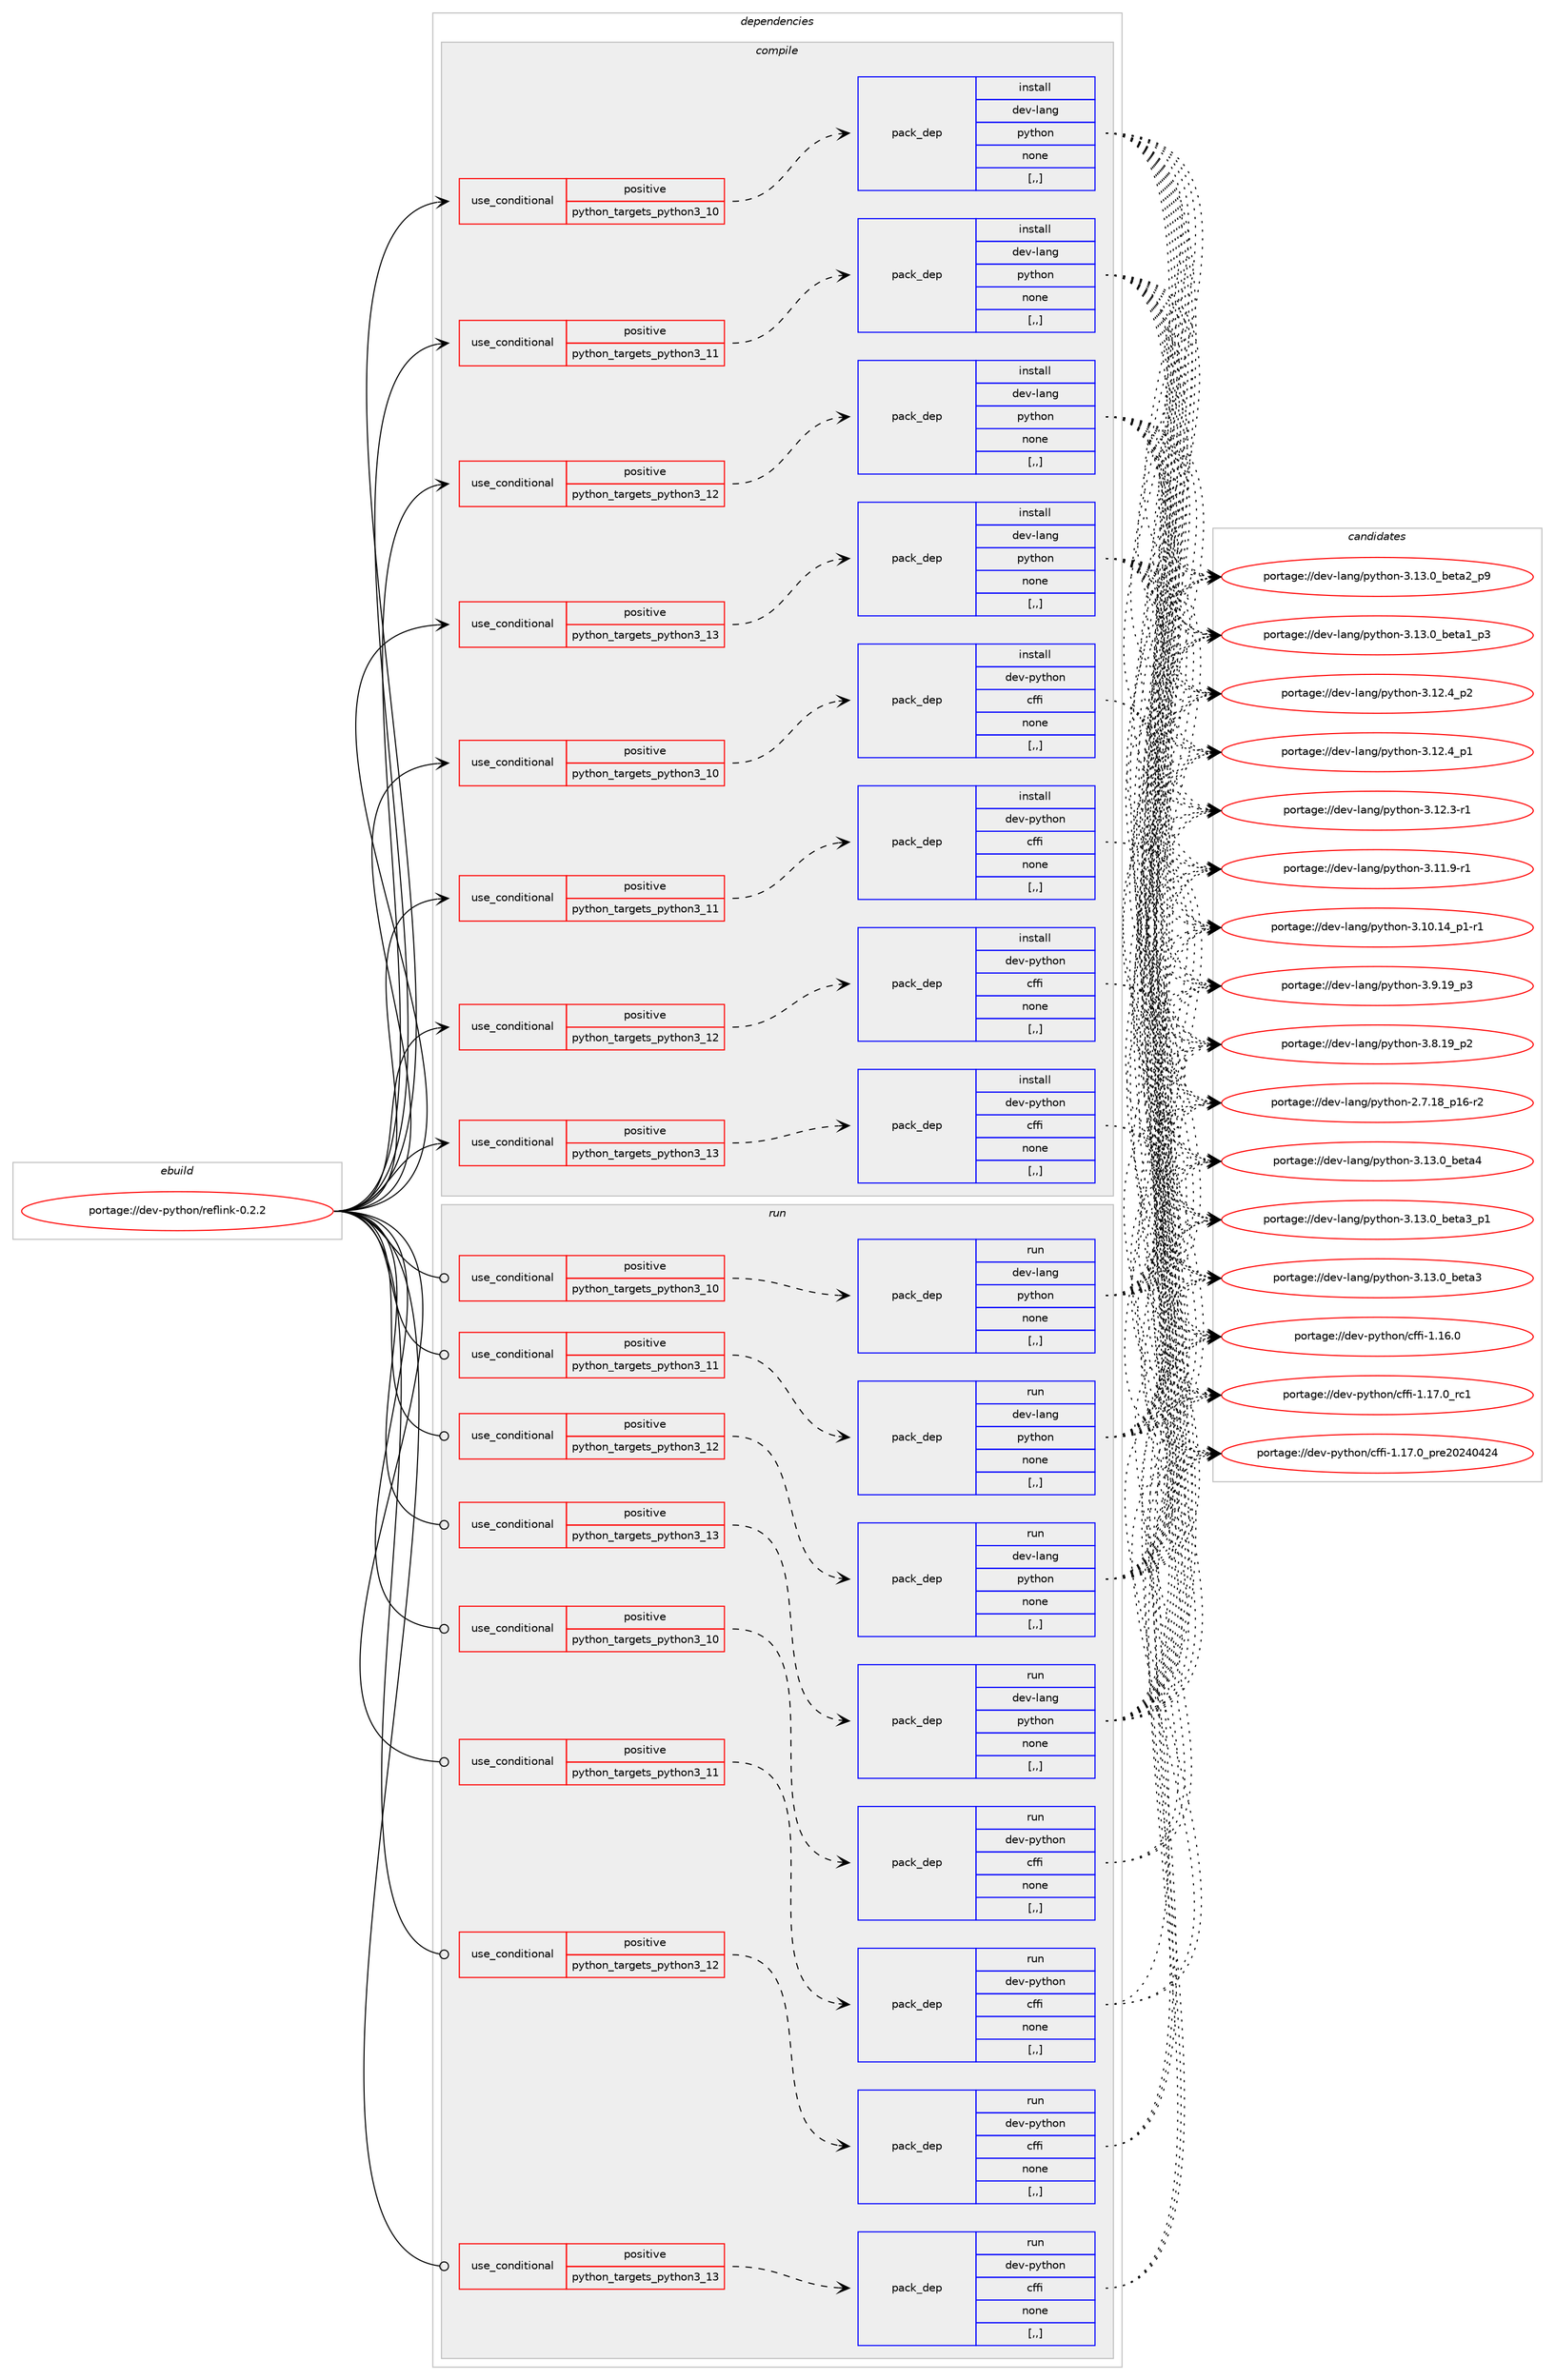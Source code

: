 digraph prolog {

# *************
# Graph options
# *************

newrank=true;
concentrate=true;
compound=true;
graph [rankdir=LR,fontname=Helvetica,fontsize=10,ranksep=1.5];#, ranksep=2.5, nodesep=0.2];
edge  [arrowhead=vee];
node  [fontname=Helvetica,fontsize=10];

# **********
# The ebuild
# **********

subgraph cluster_leftcol {
color=gray;
label=<<i>ebuild</i>>;
id [label="portage://dev-python/reflink-0.2.2", color=red, width=4, href="../dev-python/reflink-0.2.2.svg"];
}

# ****************
# The dependencies
# ****************

subgraph cluster_midcol {
color=gray;
label=<<i>dependencies</i>>;
subgraph cluster_compile {
fillcolor="#eeeeee";
style=filled;
label=<<i>compile</i>>;
subgraph cond38965 {
dependency161929 [label=<<TABLE BORDER="0" CELLBORDER="1" CELLSPACING="0" CELLPADDING="4"><TR><TD ROWSPAN="3" CELLPADDING="10">use_conditional</TD></TR><TR><TD>positive</TD></TR><TR><TD>python_targets_python3_10</TD></TR></TABLE>>, shape=none, color=red];
subgraph pack121692 {
dependency161930 [label=<<TABLE BORDER="0" CELLBORDER="1" CELLSPACING="0" CELLPADDING="4" WIDTH="220"><TR><TD ROWSPAN="6" CELLPADDING="30">pack_dep</TD></TR><TR><TD WIDTH="110">install</TD></TR><TR><TD>dev-lang</TD></TR><TR><TD>python</TD></TR><TR><TD>none</TD></TR><TR><TD>[,,]</TD></TR></TABLE>>, shape=none, color=blue];
}
dependency161929:e -> dependency161930:w [weight=20,style="dashed",arrowhead="vee"];
}
id:e -> dependency161929:w [weight=20,style="solid",arrowhead="vee"];
subgraph cond38966 {
dependency161931 [label=<<TABLE BORDER="0" CELLBORDER="1" CELLSPACING="0" CELLPADDING="4"><TR><TD ROWSPAN="3" CELLPADDING="10">use_conditional</TD></TR><TR><TD>positive</TD></TR><TR><TD>python_targets_python3_10</TD></TR></TABLE>>, shape=none, color=red];
subgraph pack121693 {
dependency161932 [label=<<TABLE BORDER="0" CELLBORDER="1" CELLSPACING="0" CELLPADDING="4" WIDTH="220"><TR><TD ROWSPAN="6" CELLPADDING="30">pack_dep</TD></TR><TR><TD WIDTH="110">install</TD></TR><TR><TD>dev-python</TD></TR><TR><TD>cffi</TD></TR><TR><TD>none</TD></TR><TR><TD>[,,]</TD></TR></TABLE>>, shape=none, color=blue];
}
dependency161931:e -> dependency161932:w [weight=20,style="dashed",arrowhead="vee"];
}
id:e -> dependency161931:w [weight=20,style="solid",arrowhead="vee"];
subgraph cond38967 {
dependency161933 [label=<<TABLE BORDER="0" CELLBORDER="1" CELLSPACING="0" CELLPADDING="4"><TR><TD ROWSPAN="3" CELLPADDING="10">use_conditional</TD></TR><TR><TD>positive</TD></TR><TR><TD>python_targets_python3_11</TD></TR></TABLE>>, shape=none, color=red];
subgraph pack121694 {
dependency161934 [label=<<TABLE BORDER="0" CELLBORDER="1" CELLSPACING="0" CELLPADDING="4" WIDTH="220"><TR><TD ROWSPAN="6" CELLPADDING="30">pack_dep</TD></TR><TR><TD WIDTH="110">install</TD></TR><TR><TD>dev-lang</TD></TR><TR><TD>python</TD></TR><TR><TD>none</TD></TR><TR><TD>[,,]</TD></TR></TABLE>>, shape=none, color=blue];
}
dependency161933:e -> dependency161934:w [weight=20,style="dashed",arrowhead="vee"];
}
id:e -> dependency161933:w [weight=20,style="solid",arrowhead="vee"];
subgraph cond38968 {
dependency161935 [label=<<TABLE BORDER="0" CELLBORDER="1" CELLSPACING="0" CELLPADDING="4"><TR><TD ROWSPAN="3" CELLPADDING="10">use_conditional</TD></TR><TR><TD>positive</TD></TR><TR><TD>python_targets_python3_11</TD></TR></TABLE>>, shape=none, color=red];
subgraph pack121695 {
dependency161936 [label=<<TABLE BORDER="0" CELLBORDER="1" CELLSPACING="0" CELLPADDING="4" WIDTH="220"><TR><TD ROWSPAN="6" CELLPADDING="30">pack_dep</TD></TR><TR><TD WIDTH="110">install</TD></TR><TR><TD>dev-python</TD></TR><TR><TD>cffi</TD></TR><TR><TD>none</TD></TR><TR><TD>[,,]</TD></TR></TABLE>>, shape=none, color=blue];
}
dependency161935:e -> dependency161936:w [weight=20,style="dashed",arrowhead="vee"];
}
id:e -> dependency161935:w [weight=20,style="solid",arrowhead="vee"];
subgraph cond38969 {
dependency161937 [label=<<TABLE BORDER="0" CELLBORDER="1" CELLSPACING="0" CELLPADDING="4"><TR><TD ROWSPAN="3" CELLPADDING="10">use_conditional</TD></TR><TR><TD>positive</TD></TR><TR><TD>python_targets_python3_12</TD></TR></TABLE>>, shape=none, color=red];
subgraph pack121696 {
dependency161938 [label=<<TABLE BORDER="0" CELLBORDER="1" CELLSPACING="0" CELLPADDING="4" WIDTH="220"><TR><TD ROWSPAN="6" CELLPADDING="30">pack_dep</TD></TR><TR><TD WIDTH="110">install</TD></TR><TR><TD>dev-lang</TD></TR><TR><TD>python</TD></TR><TR><TD>none</TD></TR><TR><TD>[,,]</TD></TR></TABLE>>, shape=none, color=blue];
}
dependency161937:e -> dependency161938:w [weight=20,style="dashed",arrowhead="vee"];
}
id:e -> dependency161937:w [weight=20,style="solid",arrowhead="vee"];
subgraph cond38970 {
dependency161939 [label=<<TABLE BORDER="0" CELLBORDER="1" CELLSPACING="0" CELLPADDING="4"><TR><TD ROWSPAN="3" CELLPADDING="10">use_conditional</TD></TR><TR><TD>positive</TD></TR><TR><TD>python_targets_python3_12</TD></TR></TABLE>>, shape=none, color=red];
subgraph pack121697 {
dependency161940 [label=<<TABLE BORDER="0" CELLBORDER="1" CELLSPACING="0" CELLPADDING="4" WIDTH="220"><TR><TD ROWSPAN="6" CELLPADDING="30">pack_dep</TD></TR><TR><TD WIDTH="110">install</TD></TR><TR><TD>dev-python</TD></TR><TR><TD>cffi</TD></TR><TR><TD>none</TD></TR><TR><TD>[,,]</TD></TR></TABLE>>, shape=none, color=blue];
}
dependency161939:e -> dependency161940:w [weight=20,style="dashed",arrowhead="vee"];
}
id:e -> dependency161939:w [weight=20,style="solid",arrowhead="vee"];
subgraph cond38971 {
dependency161941 [label=<<TABLE BORDER="0" CELLBORDER="1" CELLSPACING="0" CELLPADDING="4"><TR><TD ROWSPAN="3" CELLPADDING="10">use_conditional</TD></TR><TR><TD>positive</TD></TR><TR><TD>python_targets_python3_13</TD></TR></TABLE>>, shape=none, color=red];
subgraph pack121698 {
dependency161942 [label=<<TABLE BORDER="0" CELLBORDER="1" CELLSPACING="0" CELLPADDING="4" WIDTH="220"><TR><TD ROWSPAN="6" CELLPADDING="30">pack_dep</TD></TR><TR><TD WIDTH="110">install</TD></TR><TR><TD>dev-lang</TD></TR><TR><TD>python</TD></TR><TR><TD>none</TD></TR><TR><TD>[,,]</TD></TR></TABLE>>, shape=none, color=blue];
}
dependency161941:e -> dependency161942:w [weight=20,style="dashed",arrowhead="vee"];
}
id:e -> dependency161941:w [weight=20,style="solid",arrowhead="vee"];
subgraph cond38972 {
dependency161943 [label=<<TABLE BORDER="0" CELLBORDER="1" CELLSPACING="0" CELLPADDING="4"><TR><TD ROWSPAN="3" CELLPADDING="10">use_conditional</TD></TR><TR><TD>positive</TD></TR><TR><TD>python_targets_python3_13</TD></TR></TABLE>>, shape=none, color=red];
subgraph pack121699 {
dependency161944 [label=<<TABLE BORDER="0" CELLBORDER="1" CELLSPACING="0" CELLPADDING="4" WIDTH="220"><TR><TD ROWSPAN="6" CELLPADDING="30">pack_dep</TD></TR><TR><TD WIDTH="110">install</TD></TR><TR><TD>dev-python</TD></TR><TR><TD>cffi</TD></TR><TR><TD>none</TD></TR><TR><TD>[,,]</TD></TR></TABLE>>, shape=none, color=blue];
}
dependency161943:e -> dependency161944:w [weight=20,style="dashed",arrowhead="vee"];
}
id:e -> dependency161943:w [weight=20,style="solid",arrowhead="vee"];
}
subgraph cluster_compileandrun {
fillcolor="#eeeeee";
style=filled;
label=<<i>compile and run</i>>;
}
subgraph cluster_run {
fillcolor="#eeeeee";
style=filled;
label=<<i>run</i>>;
subgraph cond38973 {
dependency161945 [label=<<TABLE BORDER="0" CELLBORDER="1" CELLSPACING="0" CELLPADDING="4"><TR><TD ROWSPAN="3" CELLPADDING="10">use_conditional</TD></TR><TR><TD>positive</TD></TR><TR><TD>python_targets_python3_10</TD></TR></TABLE>>, shape=none, color=red];
subgraph pack121700 {
dependency161946 [label=<<TABLE BORDER="0" CELLBORDER="1" CELLSPACING="0" CELLPADDING="4" WIDTH="220"><TR><TD ROWSPAN="6" CELLPADDING="30">pack_dep</TD></TR><TR><TD WIDTH="110">run</TD></TR><TR><TD>dev-lang</TD></TR><TR><TD>python</TD></TR><TR><TD>none</TD></TR><TR><TD>[,,]</TD></TR></TABLE>>, shape=none, color=blue];
}
dependency161945:e -> dependency161946:w [weight=20,style="dashed",arrowhead="vee"];
}
id:e -> dependency161945:w [weight=20,style="solid",arrowhead="odot"];
subgraph cond38974 {
dependency161947 [label=<<TABLE BORDER="0" CELLBORDER="1" CELLSPACING="0" CELLPADDING="4"><TR><TD ROWSPAN="3" CELLPADDING="10">use_conditional</TD></TR><TR><TD>positive</TD></TR><TR><TD>python_targets_python3_10</TD></TR></TABLE>>, shape=none, color=red];
subgraph pack121701 {
dependency161948 [label=<<TABLE BORDER="0" CELLBORDER="1" CELLSPACING="0" CELLPADDING="4" WIDTH="220"><TR><TD ROWSPAN="6" CELLPADDING="30">pack_dep</TD></TR><TR><TD WIDTH="110">run</TD></TR><TR><TD>dev-python</TD></TR><TR><TD>cffi</TD></TR><TR><TD>none</TD></TR><TR><TD>[,,]</TD></TR></TABLE>>, shape=none, color=blue];
}
dependency161947:e -> dependency161948:w [weight=20,style="dashed",arrowhead="vee"];
}
id:e -> dependency161947:w [weight=20,style="solid",arrowhead="odot"];
subgraph cond38975 {
dependency161949 [label=<<TABLE BORDER="0" CELLBORDER="1" CELLSPACING="0" CELLPADDING="4"><TR><TD ROWSPAN="3" CELLPADDING="10">use_conditional</TD></TR><TR><TD>positive</TD></TR><TR><TD>python_targets_python3_11</TD></TR></TABLE>>, shape=none, color=red];
subgraph pack121702 {
dependency161950 [label=<<TABLE BORDER="0" CELLBORDER="1" CELLSPACING="0" CELLPADDING="4" WIDTH="220"><TR><TD ROWSPAN="6" CELLPADDING="30">pack_dep</TD></TR><TR><TD WIDTH="110">run</TD></TR><TR><TD>dev-lang</TD></TR><TR><TD>python</TD></TR><TR><TD>none</TD></TR><TR><TD>[,,]</TD></TR></TABLE>>, shape=none, color=blue];
}
dependency161949:e -> dependency161950:w [weight=20,style="dashed",arrowhead="vee"];
}
id:e -> dependency161949:w [weight=20,style="solid",arrowhead="odot"];
subgraph cond38976 {
dependency161951 [label=<<TABLE BORDER="0" CELLBORDER="1" CELLSPACING="0" CELLPADDING="4"><TR><TD ROWSPAN="3" CELLPADDING="10">use_conditional</TD></TR><TR><TD>positive</TD></TR><TR><TD>python_targets_python3_11</TD></TR></TABLE>>, shape=none, color=red];
subgraph pack121703 {
dependency161952 [label=<<TABLE BORDER="0" CELLBORDER="1" CELLSPACING="0" CELLPADDING="4" WIDTH="220"><TR><TD ROWSPAN="6" CELLPADDING="30">pack_dep</TD></TR><TR><TD WIDTH="110">run</TD></TR><TR><TD>dev-python</TD></TR><TR><TD>cffi</TD></TR><TR><TD>none</TD></TR><TR><TD>[,,]</TD></TR></TABLE>>, shape=none, color=blue];
}
dependency161951:e -> dependency161952:w [weight=20,style="dashed",arrowhead="vee"];
}
id:e -> dependency161951:w [weight=20,style="solid",arrowhead="odot"];
subgraph cond38977 {
dependency161953 [label=<<TABLE BORDER="0" CELLBORDER="1" CELLSPACING="0" CELLPADDING="4"><TR><TD ROWSPAN="3" CELLPADDING="10">use_conditional</TD></TR><TR><TD>positive</TD></TR><TR><TD>python_targets_python3_12</TD></TR></TABLE>>, shape=none, color=red];
subgraph pack121704 {
dependency161954 [label=<<TABLE BORDER="0" CELLBORDER="1" CELLSPACING="0" CELLPADDING="4" WIDTH="220"><TR><TD ROWSPAN="6" CELLPADDING="30">pack_dep</TD></TR><TR><TD WIDTH="110">run</TD></TR><TR><TD>dev-lang</TD></TR><TR><TD>python</TD></TR><TR><TD>none</TD></TR><TR><TD>[,,]</TD></TR></TABLE>>, shape=none, color=blue];
}
dependency161953:e -> dependency161954:w [weight=20,style="dashed",arrowhead="vee"];
}
id:e -> dependency161953:w [weight=20,style="solid",arrowhead="odot"];
subgraph cond38978 {
dependency161955 [label=<<TABLE BORDER="0" CELLBORDER="1" CELLSPACING="0" CELLPADDING="4"><TR><TD ROWSPAN="3" CELLPADDING="10">use_conditional</TD></TR><TR><TD>positive</TD></TR><TR><TD>python_targets_python3_12</TD></TR></TABLE>>, shape=none, color=red];
subgraph pack121705 {
dependency161956 [label=<<TABLE BORDER="0" CELLBORDER="1" CELLSPACING="0" CELLPADDING="4" WIDTH="220"><TR><TD ROWSPAN="6" CELLPADDING="30">pack_dep</TD></TR><TR><TD WIDTH="110">run</TD></TR><TR><TD>dev-python</TD></TR><TR><TD>cffi</TD></TR><TR><TD>none</TD></TR><TR><TD>[,,]</TD></TR></TABLE>>, shape=none, color=blue];
}
dependency161955:e -> dependency161956:w [weight=20,style="dashed",arrowhead="vee"];
}
id:e -> dependency161955:w [weight=20,style="solid",arrowhead="odot"];
subgraph cond38979 {
dependency161957 [label=<<TABLE BORDER="0" CELLBORDER="1" CELLSPACING="0" CELLPADDING="4"><TR><TD ROWSPAN="3" CELLPADDING="10">use_conditional</TD></TR><TR><TD>positive</TD></TR><TR><TD>python_targets_python3_13</TD></TR></TABLE>>, shape=none, color=red];
subgraph pack121706 {
dependency161958 [label=<<TABLE BORDER="0" CELLBORDER="1" CELLSPACING="0" CELLPADDING="4" WIDTH="220"><TR><TD ROWSPAN="6" CELLPADDING="30">pack_dep</TD></TR><TR><TD WIDTH="110">run</TD></TR><TR><TD>dev-lang</TD></TR><TR><TD>python</TD></TR><TR><TD>none</TD></TR><TR><TD>[,,]</TD></TR></TABLE>>, shape=none, color=blue];
}
dependency161957:e -> dependency161958:w [weight=20,style="dashed",arrowhead="vee"];
}
id:e -> dependency161957:w [weight=20,style="solid",arrowhead="odot"];
subgraph cond38980 {
dependency161959 [label=<<TABLE BORDER="0" CELLBORDER="1" CELLSPACING="0" CELLPADDING="4"><TR><TD ROWSPAN="3" CELLPADDING="10">use_conditional</TD></TR><TR><TD>positive</TD></TR><TR><TD>python_targets_python3_13</TD></TR></TABLE>>, shape=none, color=red];
subgraph pack121707 {
dependency161960 [label=<<TABLE BORDER="0" CELLBORDER="1" CELLSPACING="0" CELLPADDING="4" WIDTH="220"><TR><TD ROWSPAN="6" CELLPADDING="30">pack_dep</TD></TR><TR><TD WIDTH="110">run</TD></TR><TR><TD>dev-python</TD></TR><TR><TD>cffi</TD></TR><TR><TD>none</TD></TR><TR><TD>[,,]</TD></TR></TABLE>>, shape=none, color=blue];
}
dependency161959:e -> dependency161960:w [weight=20,style="dashed",arrowhead="vee"];
}
id:e -> dependency161959:w [weight=20,style="solid",arrowhead="odot"];
}
}

# **************
# The candidates
# **************

subgraph cluster_choices {
rank=same;
color=gray;
label=<<i>candidates</i>>;

subgraph choice121692 {
color=black;
nodesep=1;
choice1001011184510897110103471121211161041111104551464951464895981011169752 [label="portage://dev-lang/python-3.13.0_beta4", color=red, width=4,href="../dev-lang/python-3.13.0_beta4.svg"];
choice10010111845108971101034711212111610411111045514649514648959810111697519511249 [label="portage://dev-lang/python-3.13.0_beta3_p1", color=red, width=4,href="../dev-lang/python-3.13.0_beta3_p1.svg"];
choice1001011184510897110103471121211161041111104551464951464895981011169751 [label="portage://dev-lang/python-3.13.0_beta3", color=red, width=4,href="../dev-lang/python-3.13.0_beta3.svg"];
choice10010111845108971101034711212111610411111045514649514648959810111697509511257 [label="portage://dev-lang/python-3.13.0_beta2_p9", color=red, width=4,href="../dev-lang/python-3.13.0_beta2_p9.svg"];
choice10010111845108971101034711212111610411111045514649514648959810111697499511251 [label="portage://dev-lang/python-3.13.0_beta1_p3", color=red, width=4,href="../dev-lang/python-3.13.0_beta1_p3.svg"];
choice100101118451089711010347112121116104111110455146495046529511250 [label="portage://dev-lang/python-3.12.4_p2", color=red, width=4,href="../dev-lang/python-3.12.4_p2.svg"];
choice100101118451089711010347112121116104111110455146495046529511249 [label="portage://dev-lang/python-3.12.4_p1", color=red, width=4,href="../dev-lang/python-3.12.4_p1.svg"];
choice100101118451089711010347112121116104111110455146495046514511449 [label="portage://dev-lang/python-3.12.3-r1", color=red, width=4,href="../dev-lang/python-3.12.3-r1.svg"];
choice100101118451089711010347112121116104111110455146494946574511449 [label="portage://dev-lang/python-3.11.9-r1", color=red, width=4,href="../dev-lang/python-3.11.9-r1.svg"];
choice100101118451089711010347112121116104111110455146494846495295112494511449 [label="portage://dev-lang/python-3.10.14_p1-r1", color=red, width=4,href="../dev-lang/python-3.10.14_p1-r1.svg"];
choice100101118451089711010347112121116104111110455146574649579511251 [label="portage://dev-lang/python-3.9.19_p3", color=red, width=4,href="../dev-lang/python-3.9.19_p3.svg"];
choice100101118451089711010347112121116104111110455146564649579511250 [label="portage://dev-lang/python-3.8.19_p2", color=red, width=4,href="../dev-lang/python-3.8.19_p2.svg"];
choice100101118451089711010347112121116104111110455046554649569511249544511450 [label="portage://dev-lang/python-2.7.18_p16-r2", color=red, width=4,href="../dev-lang/python-2.7.18_p16-r2.svg"];
dependency161930:e -> choice1001011184510897110103471121211161041111104551464951464895981011169752:w [style=dotted,weight="100"];
dependency161930:e -> choice10010111845108971101034711212111610411111045514649514648959810111697519511249:w [style=dotted,weight="100"];
dependency161930:e -> choice1001011184510897110103471121211161041111104551464951464895981011169751:w [style=dotted,weight="100"];
dependency161930:e -> choice10010111845108971101034711212111610411111045514649514648959810111697509511257:w [style=dotted,weight="100"];
dependency161930:e -> choice10010111845108971101034711212111610411111045514649514648959810111697499511251:w [style=dotted,weight="100"];
dependency161930:e -> choice100101118451089711010347112121116104111110455146495046529511250:w [style=dotted,weight="100"];
dependency161930:e -> choice100101118451089711010347112121116104111110455146495046529511249:w [style=dotted,weight="100"];
dependency161930:e -> choice100101118451089711010347112121116104111110455146495046514511449:w [style=dotted,weight="100"];
dependency161930:e -> choice100101118451089711010347112121116104111110455146494946574511449:w [style=dotted,weight="100"];
dependency161930:e -> choice100101118451089711010347112121116104111110455146494846495295112494511449:w [style=dotted,weight="100"];
dependency161930:e -> choice100101118451089711010347112121116104111110455146574649579511251:w [style=dotted,weight="100"];
dependency161930:e -> choice100101118451089711010347112121116104111110455146564649579511250:w [style=dotted,weight="100"];
dependency161930:e -> choice100101118451089711010347112121116104111110455046554649569511249544511450:w [style=dotted,weight="100"];
}
subgraph choice121693 {
color=black;
nodesep=1;
choice10010111845112121116104111110479910210210545494649554648951149949 [label="portage://dev-python/cffi-1.17.0_rc1", color=red, width=4,href="../dev-python/cffi-1.17.0_rc1.svg"];
choice10010111845112121116104111110479910210210545494649554648951121141015048505248525052 [label="portage://dev-python/cffi-1.17.0_pre20240424", color=red, width=4,href="../dev-python/cffi-1.17.0_pre20240424.svg"];
choice10010111845112121116104111110479910210210545494649544648 [label="portage://dev-python/cffi-1.16.0", color=red, width=4,href="../dev-python/cffi-1.16.0.svg"];
dependency161932:e -> choice10010111845112121116104111110479910210210545494649554648951149949:w [style=dotted,weight="100"];
dependency161932:e -> choice10010111845112121116104111110479910210210545494649554648951121141015048505248525052:w [style=dotted,weight="100"];
dependency161932:e -> choice10010111845112121116104111110479910210210545494649544648:w [style=dotted,weight="100"];
}
subgraph choice121694 {
color=black;
nodesep=1;
choice1001011184510897110103471121211161041111104551464951464895981011169752 [label="portage://dev-lang/python-3.13.0_beta4", color=red, width=4,href="../dev-lang/python-3.13.0_beta4.svg"];
choice10010111845108971101034711212111610411111045514649514648959810111697519511249 [label="portage://dev-lang/python-3.13.0_beta3_p1", color=red, width=4,href="../dev-lang/python-3.13.0_beta3_p1.svg"];
choice1001011184510897110103471121211161041111104551464951464895981011169751 [label="portage://dev-lang/python-3.13.0_beta3", color=red, width=4,href="../dev-lang/python-3.13.0_beta3.svg"];
choice10010111845108971101034711212111610411111045514649514648959810111697509511257 [label="portage://dev-lang/python-3.13.0_beta2_p9", color=red, width=4,href="../dev-lang/python-3.13.0_beta2_p9.svg"];
choice10010111845108971101034711212111610411111045514649514648959810111697499511251 [label="portage://dev-lang/python-3.13.0_beta1_p3", color=red, width=4,href="../dev-lang/python-3.13.0_beta1_p3.svg"];
choice100101118451089711010347112121116104111110455146495046529511250 [label="portage://dev-lang/python-3.12.4_p2", color=red, width=4,href="../dev-lang/python-3.12.4_p2.svg"];
choice100101118451089711010347112121116104111110455146495046529511249 [label="portage://dev-lang/python-3.12.4_p1", color=red, width=4,href="../dev-lang/python-3.12.4_p1.svg"];
choice100101118451089711010347112121116104111110455146495046514511449 [label="portage://dev-lang/python-3.12.3-r1", color=red, width=4,href="../dev-lang/python-3.12.3-r1.svg"];
choice100101118451089711010347112121116104111110455146494946574511449 [label="portage://dev-lang/python-3.11.9-r1", color=red, width=4,href="../dev-lang/python-3.11.9-r1.svg"];
choice100101118451089711010347112121116104111110455146494846495295112494511449 [label="portage://dev-lang/python-3.10.14_p1-r1", color=red, width=4,href="../dev-lang/python-3.10.14_p1-r1.svg"];
choice100101118451089711010347112121116104111110455146574649579511251 [label="portage://dev-lang/python-3.9.19_p3", color=red, width=4,href="../dev-lang/python-3.9.19_p3.svg"];
choice100101118451089711010347112121116104111110455146564649579511250 [label="portage://dev-lang/python-3.8.19_p2", color=red, width=4,href="../dev-lang/python-3.8.19_p2.svg"];
choice100101118451089711010347112121116104111110455046554649569511249544511450 [label="portage://dev-lang/python-2.7.18_p16-r2", color=red, width=4,href="../dev-lang/python-2.7.18_p16-r2.svg"];
dependency161934:e -> choice1001011184510897110103471121211161041111104551464951464895981011169752:w [style=dotted,weight="100"];
dependency161934:e -> choice10010111845108971101034711212111610411111045514649514648959810111697519511249:w [style=dotted,weight="100"];
dependency161934:e -> choice1001011184510897110103471121211161041111104551464951464895981011169751:w [style=dotted,weight="100"];
dependency161934:e -> choice10010111845108971101034711212111610411111045514649514648959810111697509511257:w [style=dotted,weight="100"];
dependency161934:e -> choice10010111845108971101034711212111610411111045514649514648959810111697499511251:w [style=dotted,weight="100"];
dependency161934:e -> choice100101118451089711010347112121116104111110455146495046529511250:w [style=dotted,weight="100"];
dependency161934:e -> choice100101118451089711010347112121116104111110455146495046529511249:w [style=dotted,weight="100"];
dependency161934:e -> choice100101118451089711010347112121116104111110455146495046514511449:w [style=dotted,weight="100"];
dependency161934:e -> choice100101118451089711010347112121116104111110455146494946574511449:w [style=dotted,weight="100"];
dependency161934:e -> choice100101118451089711010347112121116104111110455146494846495295112494511449:w [style=dotted,weight="100"];
dependency161934:e -> choice100101118451089711010347112121116104111110455146574649579511251:w [style=dotted,weight="100"];
dependency161934:e -> choice100101118451089711010347112121116104111110455146564649579511250:w [style=dotted,weight="100"];
dependency161934:e -> choice100101118451089711010347112121116104111110455046554649569511249544511450:w [style=dotted,weight="100"];
}
subgraph choice121695 {
color=black;
nodesep=1;
choice10010111845112121116104111110479910210210545494649554648951149949 [label="portage://dev-python/cffi-1.17.0_rc1", color=red, width=4,href="../dev-python/cffi-1.17.0_rc1.svg"];
choice10010111845112121116104111110479910210210545494649554648951121141015048505248525052 [label="portage://dev-python/cffi-1.17.0_pre20240424", color=red, width=4,href="../dev-python/cffi-1.17.0_pre20240424.svg"];
choice10010111845112121116104111110479910210210545494649544648 [label="portage://dev-python/cffi-1.16.0", color=red, width=4,href="../dev-python/cffi-1.16.0.svg"];
dependency161936:e -> choice10010111845112121116104111110479910210210545494649554648951149949:w [style=dotted,weight="100"];
dependency161936:e -> choice10010111845112121116104111110479910210210545494649554648951121141015048505248525052:w [style=dotted,weight="100"];
dependency161936:e -> choice10010111845112121116104111110479910210210545494649544648:w [style=dotted,weight="100"];
}
subgraph choice121696 {
color=black;
nodesep=1;
choice1001011184510897110103471121211161041111104551464951464895981011169752 [label="portage://dev-lang/python-3.13.0_beta4", color=red, width=4,href="../dev-lang/python-3.13.0_beta4.svg"];
choice10010111845108971101034711212111610411111045514649514648959810111697519511249 [label="portage://dev-lang/python-3.13.0_beta3_p1", color=red, width=4,href="../dev-lang/python-3.13.0_beta3_p1.svg"];
choice1001011184510897110103471121211161041111104551464951464895981011169751 [label="portage://dev-lang/python-3.13.0_beta3", color=red, width=4,href="../dev-lang/python-3.13.0_beta3.svg"];
choice10010111845108971101034711212111610411111045514649514648959810111697509511257 [label="portage://dev-lang/python-3.13.0_beta2_p9", color=red, width=4,href="../dev-lang/python-3.13.0_beta2_p9.svg"];
choice10010111845108971101034711212111610411111045514649514648959810111697499511251 [label="portage://dev-lang/python-3.13.0_beta1_p3", color=red, width=4,href="../dev-lang/python-3.13.0_beta1_p3.svg"];
choice100101118451089711010347112121116104111110455146495046529511250 [label="portage://dev-lang/python-3.12.4_p2", color=red, width=4,href="../dev-lang/python-3.12.4_p2.svg"];
choice100101118451089711010347112121116104111110455146495046529511249 [label="portage://dev-lang/python-3.12.4_p1", color=red, width=4,href="../dev-lang/python-3.12.4_p1.svg"];
choice100101118451089711010347112121116104111110455146495046514511449 [label="portage://dev-lang/python-3.12.3-r1", color=red, width=4,href="../dev-lang/python-3.12.3-r1.svg"];
choice100101118451089711010347112121116104111110455146494946574511449 [label="portage://dev-lang/python-3.11.9-r1", color=red, width=4,href="../dev-lang/python-3.11.9-r1.svg"];
choice100101118451089711010347112121116104111110455146494846495295112494511449 [label="portage://dev-lang/python-3.10.14_p1-r1", color=red, width=4,href="../dev-lang/python-3.10.14_p1-r1.svg"];
choice100101118451089711010347112121116104111110455146574649579511251 [label="portage://dev-lang/python-3.9.19_p3", color=red, width=4,href="../dev-lang/python-3.9.19_p3.svg"];
choice100101118451089711010347112121116104111110455146564649579511250 [label="portage://dev-lang/python-3.8.19_p2", color=red, width=4,href="../dev-lang/python-3.8.19_p2.svg"];
choice100101118451089711010347112121116104111110455046554649569511249544511450 [label="portage://dev-lang/python-2.7.18_p16-r2", color=red, width=4,href="../dev-lang/python-2.7.18_p16-r2.svg"];
dependency161938:e -> choice1001011184510897110103471121211161041111104551464951464895981011169752:w [style=dotted,weight="100"];
dependency161938:e -> choice10010111845108971101034711212111610411111045514649514648959810111697519511249:w [style=dotted,weight="100"];
dependency161938:e -> choice1001011184510897110103471121211161041111104551464951464895981011169751:w [style=dotted,weight="100"];
dependency161938:e -> choice10010111845108971101034711212111610411111045514649514648959810111697509511257:w [style=dotted,weight="100"];
dependency161938:e -> choice10010111845108971101034711212111610411111045514649514648959810111697499511251:w [style=dotted,weight="100"];
dependency161938:e -> choice100101118451089711010347112121116104111110455146495046529511250:w [style=dotted,weight="100"];
dependency161938:e -> choice100101118451089711010347112121116104111110455146495046529511249:w [style=dotted,weight="100"];
dependency161938:e -> choice100101118451089711010347112121116104111110455146495046514511449:w [style=dotted,weight="100"];
dependency161938:e -> choice100101118451089711010347112121116104111110455146494946574511449:w [style=dotted,weight="100"];
dependency161938:e -> choice100101118451089711010347112121116104111110455146494846495295112494511449:w [style=dotted,weight="100"];
dependency161938:e -> choice100101118451089711010347112121116104111110455146574649579511251:w [style=dotted,weight="100"];
dependency161938:e -> choice100101118451089711010347112121116104111110455146564649579511250:w [style=dotted,weight="100"];
dependency161938:e -> choice100101118451089711010347112121116104111110455046554649569511249544511450:w [style=dotted,weight="100"];
}
subgraph choice121697 {
color=black;
nodesep=1;
choice10010111845112121116104111110479910210210545494649554648951149949 [label="portage://dev-python/cffi-1.17.0_rc1", color=red, width=4,href="../dev-python/cffi-1.17.0_rc1.svg"];
choice10010111845112121116104111110479910210210545494649554648951121141015048505248525052 [label="portage://dev-python/cffi-1.17.0_pre20240424", color=red, width=4,href="../dev-python/cffi-1.17.0_pre20240424.svg"];
choice10010111845112121116104111110479910210210545494649544648 [label="portage://dev-python/cffi-1.16.0", color=red, width=4,href="../dev-python/cffi-1.16.0.svg"];
dependency161940:e -> choice10010111845112121116104111110479910210210545494649554648951149949:w [style=dotted,weight="100"];
dependency161940:e -> choice10010111845112121116104111110479910210210545494649554648951121141015048505248525052:w [style=dotted,weight="100"];
dependency161940:e -> choice10010111845112121116104111110479910210210545494649544648:w [style=dotted,weight="100"];
}
subgraph choice121698 {
color=black;
nodesep=1;
choice1001011184510897110103471121211161041111104551464951464895981011169752 [label="portage://dev-lang/python-3.13.0_beta4", color=red, width=4,href="../dev-lang/python-3.13.0_beta4.svg"];
choice10010111845108971101034711212111610411111045514649514648959810111697519511249 [label="portage://dev-lang/python-3.13.0_beta3_p1", color=red, width=4,href="../dev-lang/python-3.13.0_beta3_p1.svg"];
choice1001011184510897110103471121211161041111104551464951464895981011169751 [label="portage://dev-lang/python-3.13.0_beta3", color=red, width=4,href="../dev-lang/python-3.13.0_beta3.svg"];
choice10010111845108971101034711212111610411111045514649514648959810111697509511257 [label="portage://dev-lang/python-3.13.0_beta2_p9", color=red, width=4,href="../dev-lang/python-3.13.0_beta2_p9.svg"];
choice10010111845108971101034711212111610411111045514649514648959810111697499511251 [label="portage://dev-lang/python-3.13.0_beta1_p3", color=red, width=4,href="../dev-lang/python-3.13.0_beta1_p3.svg"];
choice100101118451089711010347112121116104111110455146495046529511250 [label="portage://dev-lang/python-3.12.4_p2", color=red, width=4,href="../dev-lang/python-3.12.4_p2.svg"];
choice100101118451089711010347112121116104111110455146495046529511249 [label="portage://dev-lang/python-3.12.4_p1", color=red, width=4,href="../dev-lang/python-3.12.4_p1.svg"];
choice100101118451089711010347112121116104111110455146495046514511449 [label="portage://dev-lang/python-3.12.3-r1", color=red, width=4,href="../dev-lang/python-3.12.3-r1.svg"];
choice100101118451089711010347112121116104111110455146494946574511449 [label="portage://dev-lang/python-3.11.9-r1", color=red, width=4,href="../dev-lang/python-3.11.9-r1.svg"];
choice100101118451089711010347112121116104111110455146494846495295112494511449 [label="portage://dev-lang/python-3.10.14_p1-r1", color=red, width=4,href="../dev-lang/python-3.10.14_p1-r1.svg"];
choice100101118451089711010347112121116104111110455146574649579511251 [label="portage://dev-lang/python-3.9.19_p3", color=red, width=4,href="../dev-lang/python-3.9.19_p3.svg"];
choice100101118451089711010347112121116104111110455146564649579511250 [label="portage://dev-lang/python-3.8.19_p2", color=red, width=4,href="../dev-lang/python-3.8.19_p2.svg"];
choice100101118451089711010347112121116104111110455046554649569511249544511450 [label="portage://dev-lang/python-2.7.18_p16-r2", color=red, width=4,href="../dev-lang/python-2.7.18_p16-r2.svg"];
dependency161942:e -> choice1001011184510897110103471121211161041111104551464951464895981011169752:w [style=dotted,weight="100"];
dependency161942:e -> choice10010111845108971101034711212111610411111045514649514648959810111697519511249:w [style=dotted,weight="100"];
dependency161942:e -> choice1001011184510897110103471121211161041111104551464951464895981011169751:w [style=dotted,weight="100"];
dependency161942:e -> choice10010111845108971101034711212111610411111045514649514648959810111697509511257:w [style=dotted,weight="100"];
dependency161942:e -> choice10010111845108971101034711212111610411111045514649514648959810111697499511251:w [style=dotted,weight="100"];
dependency161942:e -> choice100101118451089711010347112121116104111110455146495046529511250:w [style=dotted,weight="100"];
dependency161942:e -> choice100101118451089711010347112121116104111110455146495046529511249:w [style=dotted,weight="100"];
dependency161942:e -> choice100101118451089711010347112121116104111110455146495046514511449:w [style=dotted,weight="100"];
dependency161942:e -> choice100101118451089711010347112121116104111110455146494946574511449:w [style=dotted,weight="100"];
dependency161942:e -> choice100101118451089711010347112121116104111110455146494846495295112494511449:w [style=dotted,weight="100"];
dependency161942:e -> choice100101118451089711010347112121116104111110455146574649579511251:w [style=dotted,weight="100"];
dependency161942:e -> choice100101118451089711010347112121116104111110455146564649579511250:w [style=dotted,weight="100"];
dependency161942:e -> choice100101118451089711010347112121116104111110455046554649569511249544511450:w [style=dotted,weight="100"];
}
subgraph choice121699 {
color=black;
nodesep=1;
choice10010111845112121116104111110479910210210545494649554648951149949 [label="portage://dev-python/cffi-1.17.0_rc1", color=red, width=4,href="../dev-python/cffi-1.17.0_rc1.svg"];
choice10010111845112121116104111110479910210210545494649554648951121141015048505248525052 [label="portage://dev-python/cffi-1.17.0_pre20240424", color=red, width=4,href="../dev-python/cffi-1.17.0_pre20240424.svg"];
choice10010111845112121116104111110479910210210545494649544648 [label="portage://dev-python/cffi-1.16.0", color=red, width=4,href="../dev-python/cffi-1.16.0.svg"];
dependency161944:e -> choice10010111845112121116104111110479910210210545494649554648951149949:w [style=dotted,weight="100"];
dependency161944:e -> choice10010111845112121116104111110479910210210545494649554648951121141015048505248525052:w [style=dotted,weight="100"];
dependency161944:e -> choice10010111845112121116104111110479910210210545494649544648:w [style=dotted,weight="100"];
}
subgraph choice121700 {
color=black;
nodesep=1;
choice1001011184510897110103471121211161041111104551464951464895981011169752 [label="portage://dev-lang/python-3.13.0_beta4", color=red, width=4,href="../dev-lang/python-3.13.0_beta4.svg"];
choice10010111845108971101034711212111610411111045514649514648959810111697519511249 [label="portage://dev-lang/python-3.13.0_beta3_p1", color=red, width=4,href="../dev-lang/python-3.13.0_beta3_p1.svg"];
choice1001011184510897110103471121211161041111104551464951464895981011169751 [label="portage://dev-lang/python-3.13.0_beta3", color=red, width=4,href="../dev-lang/python-3.13.0_beta3.svg"];
choice10010111845108971101034711212111610411111045514649514648959810111697509511257 [label="portage://dev-lang/python-3.13.0_beta2_p9", color=red, width=4,href="../dev-lang/python-3.13.0_beta2_p9.svg"];
choice10010111845108971101034711212111610411111045514649514648959810111697499511251 [label="portage://dev-lang/python-3.13.0_beta1_p3", color=red, width=4,href="../dev-lang/python-3.13.0_beta1_p3.svg"];
choice100101118451089711010347112121116104111110455146495046529511250 [label="portage://dev-lang/python-3.12.4_p2", color=red, width=4,href="../dev-lang/python-3.12.4_p2.svg"];
choice100101118451089711010347112121116104111110455146495046529511249 [label="portage://dev-lang/python-3.12.4_p1", color=red, width=4,href="../dev-lang/python-3.12.4_p1.svg"];
choice100101118451089711010347112121116104111110455146495046514511449 [label="portage://dev-lang/python-3.12.3-r1", color=red, width=4,href="../dev-lang/python-3.12.3-r1.svg"];
choice100101118451089711010347112121116104111110455146494946574511449 [label="portage://dev-lang/python-3.11.9-r1", color=red, width=4,href="../dev-lang/python-3.11.9-r1.svg"];
choice100101118451089711010347112121116104111110455146494846495295112494511449 [label="portage://dev-lang/python-3.10.14_p1-r1", color=red, width=4,href="../dev-lang/python-3.10.14_p1-r1.svg"];
choice100101118451089711010347112121116104111110455146574649579511251 [label="portage://dev-lang/python-3.9.19_p3", color=red, width=4,href="../dev-lang/python-3.9.19_p3.svg"];
choice100101118451089711010347112121116104111110455146564649579511250 [label="portage://dev-lang/python-3.8.19_p2", color=red, width=4,href="../dev-lang/python-3.8.19_p2.svg"];
choice100101118451089711010347112121116104111110455046554649569511249544511450 [label="portage://dev-lang/python-2.7.18_p16-r2", color=red, width=4,href="../dev-lang/python-2.7.18_p16-r2.svg"];
dependency161946:e -> choice1001011184510897110103471121211161041111104551464951464895981011169752:w [style=dotted,weight="100"];
dependency161946:e -> choice10010111845108971101034711212111610411111045514649514648959810111697519511249:w [style=dotted,weight="100"];
dependency161946:e -> choice1001011184510897110103471121211161041111104551464951464895981011169751:w [style=dotted,weight="100"];
dependency161946:e -> choice10010111845108971101034711212111610411111045514649514648959810111697509511257:w [style=dotted,weight="100"];
dependency161946:e -> choice10010111845108971101034711212111610411111045514649514648959810111697499511251:w [style=dotted,weight="100"];
dependency161946:e -> choice100101118451089711010347112121116104111110455146495046529511250:w [style=dotted,weight="100"];
dependency161946:e -> choice100101118451089711010347112121116104111110455146495046529511249:w [style=dotted,weight="100"];
dependency161946:e -> choice100101118451089711010347112121116104111110455146495046514511449:w [style=dotted,weight="100"];
dependency161946:e -> choice100101118451089711010347112121116104111110455146494946574511449:w [style=dotted,weight="100"];
dependency161946:e -> choice100101118451089711010347112121116104111110455146494846495295112494511449:w [style=dotted,weight="100"];
dependency161946:e -> choice100101118451089711010347112121116104111110455146574649579511251:w [style=dotted,weight="100"];
dependency161946:e -> choice100101118451089711010347112121116104111110455146564649579511250:w [style=dotted,weight="100"];
dependency161946:e -> choice100101118451089711010347112121116104111110455046554649569511249544511450:w [style=dotted,weight="100"];
}
subgraph choice121701 {
color=black;
nodesep=1;
choice10010111845112121116104111110479910210210545494649554648951149949 [label="portage://dev-python/cffi-1.17.0_rc1", color=red, width=4,href="../dev-python/cffi-1.17.0_rc1.svg"];
choice10010111845112121116104111110479910210210545494649554648951121141015048505248525052 [label="portage://dev-python/cffi-1.17.0_pre20240424", color=red, width=4,href="../dev-python/cffi-1.17.0_pre20240424.svg"];
choice10010111845112121116104111110479910210210545494649544648 [label="portage://dev-python/cffi-1.16.0", color=red, width=4,href="../dev-python/cffi-1.16.0.svg"];
dependency161948:e -> choice10010111845112121116104111110479910210210545494649554648951149949:w [style=dotted,weight="100"];
dependency161948:e -> choice10010111845112121116104111110479910210210545494649554648951121141015048505248525052:w [style=dotted,weight="100"];
dependency161948:e -> choice10010111845112121116104111110479910210210545494649544648:w [style=dotted,weight="100"];
}
subgraph choice121702 {
color=black;
nodesep=1;
choice1001011184510897110103471121211161041111104551464951464895981011169752 [label="portage://dev-lang/python-3.13.0_beta4", color=red, width=4,href="../dev-lang/python-3.13.0_beta4.svg"];
choice10010111845108971101034711212111610411111045514649514648959810111697519511249 [label="portage://dev-lang/python-3.13.0_beta3_p1", color=red, width=4,href="../dev-lang/python-3.13.0_beta3_p1.svg"];
choice1001011184510897110103471121211161041111104551464951464895981011169751 [label="portage://dev-lang/python-3.13.0_beta3", color=red, width=4,href="../dev-lang/python-3.13.0_beta3.svg"];
choice10010111845108971101034711212111610411111045514649514648959810111697509511257 [label="portage://dev-lang/python-3.13.0_beta2_p9", color=red, width=4,href="../dev-lang/python-3.13.0_beta2_p9.svg"];
choice10010111845108971101034711212111610411111045514649514648959810111697499511251 [label="portage://dev-lang/python-3.13.0_beta1_p3", color=red, width=4,href="../dev-lang/python-3.13.0_beta1_p3.svg"];
choice100101118451089711010347112121116104111110455146495046529511250 [label="portage://dev-lang/python-3.12.4_p2", color=red, width=4,href="../dev-lang/python-3.12.4_p2.svg"];
choice100101118451089711010347112121116104111110455146495046529511249 [label="portage://dev-lang/python-3.12.4_p1", color=red, width=4,href="../dev-lang/python-3.12.4_p1.svg"];
choice100101118451089711010347112121116104111110455146495046514511449 [label="portage://dev-lang/python-3.12.3-r1", color=red, width=4,href="../dev-lang/python-3.12.3-r1.svg"];
choice100101118451089711010347112121116104111110455146494946574511449 [label="portage://dev-lang/python-3.11.9-r1", color=red, width=4,href="../dev-lang/python-3.11.9-r1.svg"];
choice100101118451089711010347112121116104111110455146494846495295112494511449 [label="portage://dev-lang/python-3.10.14_p1-r1", color=red, width=4,href="../dev-lang/python-3.10.14_p1-r1.svg"];
choice100101118451089711010347112121116104111110455146574649579511251 [label="portage://dev-lang/python-3.9.19_p3", color=red, width=4,href="../dev-lang/python-3.9.19_p3.svg"];
choice100101118451089711010347112121116104111110455146564649579511250 [label="portage://dev-lang/python-3.8.19_p2", color=red, width=4,href="../dev-lang/python-3.8.19_p2.svg"];
choice100101118451089711010347112121116104111110455046554649569511249544511450 [label="portage://dev-lang/python-2.7.18_p16-r2", color=red, width=4,href="../dev-lang/python-2.7.18_p16-r2.svg"];
dependency161950:e -> choice1001011184510897110103471121211161041111104551464951464895981011169752:w [style=dotted,weight="100"];
dependency161950:e -> choice10010111845108971101034711212111610411111045514649514648959810111697519511249:w [style=dotted,weight="100"];
dependency161950:e -> choice1001011184510897110103471121211161041111104551464951464895981011169751:w [style=dotted,weight="100"];
dependency161950:e -> choice10010111845108971101034711212111610411111045514649514648959810111697509511257:w [style=dotted,weight="100"];
dependency161950:e -> choice10010111845108971101034711212111610411111045514649514648959810111697499511251:w [style=dotted,weight="100"];
dependency161950:e -> choice100101118451089711010347112121116104111110455146495046529511250:w [style=dotted,weight="100"];
dependency161950:e -> choice100101118451089711010347112121116104111110455146495046529511249:w [style=dotted,weight="100"];
dependency161950:e -> choice100101118451089711010347112121116104111110455146495046514511449:w [style=dotted,weight="100"];
dependency161950:e -> choice100101118451089711010347112121116104111110455146494946574511449:w [style=dotted,weight="100"];
dependency161950:e -> choice100101118451089711010347112121116104111110455146494846495295112494511449:w [style=dotted,weight="100"];
dependency161950:e -> choice100101118451089711010347112121116104111110455146574649579511251:w [style=dotted,weight="100"];
dependency161950:e -> choice100101118451089711010347112121116104111110455146564649579511250:w [style=dotted,weight="100"];
dependency161950:e -> choice100101118451089711010347112121116104111110455046554649569511249544511450:w [style=dotted,weight="100"];
}
subgraph choice121703 {
color=black;
nodesep=1;
choice10010111845112121116104111110479910210210545494649554648951149949 [label="portage://dev-python/cffi-1.17.0_rc1", color=red, width=4,href="../dev-python/cffi-1.17.0_rc1.svg"];
choice10010111845112121116104111110479910210210545494649554648951121141015048505248525052 [label="portage://dev-python/cffi-1.17.0_pre20240424", color=red, width=4,href="../dev-python/cffi-1.17.0_pre20240424.svg"];
choice10010111845112121116104111110479910210210545494649544648 [label="portage://dev-python/cffi-1.16.0", color=red, width=4,href="../dev-python/cffi-1.16.0.svg"];
dependency161952:e -> choice10010111845112121116104111110479910210210545494649554648951149949:w [style=dotted,weight="100"];
dependency161952:e -> choice10010111845112121116104111110479910210210545494649554648951121141015048505248525052:w [style=dotted,weight="100"];
dependency161952:e -> choice10010111845112121116104111110479910210210545494649544648:w [style=dotted,weight="100"];
}
subgraph choice121704 {
color=black;
nodesep=1;
choice1001011184510897110103471121211161041111104551464951464895981011169752 [label="portage://dev-lang/python-3.13.0_beta4", color=red, width=4,href="../dev-lang/python-3.13.0_beta4.svg"];
choice10010111845108971101034711212111610411111045514649514648959810111697519511249 [label="portage://dev-lang/python-3.13.0_beta3_p1", color=red, width=4,href="../dev-lang/python-3.13.0_beta3_p1.svg"];
choice1001011184510897110103471121211161041111104551464951464895981011169751 [label="portage://dev-lang/python-3.13.0_beta3", color=red, width=4,href="../dev-lang/python-3.13.0_beta3.svg"];
choice10010111845108971101034711212111610411111045514649514648959810111697509511257 [label="portage://dev-lang/python-3.13.0_beta2_p9", color=red, width=4,href="../dev-lang/python-3.13.0_beta2_p9.svg"];
choice10010111845108971101034711212111610411111045514649514648959810111697499511251 [label="portage://dev-lang/python-3.13.0_beta1_p3", color=red, width=4,href="../dev-lang/python-3.13.0_beta1_p3.svg"];
choice100101118451089711010347112121116104111110455146495046529511250 [label="portage://dev-lang/python-3.12.4_p2", color=red, width=4,href="../dev-lang/python-3.12.4_p2.svg"];
choice100101118451089711010347112121116104111110455146495046529511249 [label="portage://dev-lang/python-3.12.4_p1", color=red, width=4,href="../dev-lang/python-3.12.4_p1.svg"];
choice100101118451089711010347112121116104111110455146495046514511449 [label="portage://dev-lang/python-3.12.3-r1", color=red, width=4,href="../dev-lang/python-3.12.3-r1.svg"];
choice100101118451089711010347112121116104111110455146494946574511449 [label="portage://dev-lang/python-3.11.9-r1", color=red, width=4,href="../dev-lang/python-3.11.9-r1.svg"];
choice100101118451089711010347112121116104111110455146494846495295112494511449 [label="portage://dev-lang/python-3.10.14_p1-r1", color=red, width=4,href="../dev-lang/python-3.10.14_p1-r1.svg"];
choice100101118451089711010347112121116104111110455146574649579511251 [label="portage://dev-lang/python-3.9.19_p3", color=red, width=4,href="../dev-lang/python-3.9.19_p3.svg"];
choice100101118451089711010347112121116104111110455146564649579511250 [label="portage://dev-lang/python-3.8.19_p2", color=red, width=4,href="../dev-lang/python-3.8.19_p2.svg"];
choice100101118451089711010347112121116104111110455046554649569511249544511450 [label="portage://dev-lang/python-2.7.18_p16-r2", color=red, width=4,href="../dev-lang/python-2.7.18_p16-r2.svg"];
dependency161954:e -> choice1001011184510897110103471121211161041111104551464951464895981011169752:w [style=dotted,weight="100"];
dependency161954:e -> choice10010111845108971101034711212111610411111045514649514648959810111697519511249:w [style=dotted,weight="100"];
dependency161954:e -> choice1001011184510897110103471121211161041111104551464951464895981011169751:w [style=dotted,weight="100"];
dependency161954:e -> choice10010111845108971101034711212111610411111045514649514648959810111697509511257:w [style=dotted,weight="100"];
dependency161954:e -> choice10010111845108971101034711212111610411111045514649514648959810111697499511251:w [style=dotted,weight="100"];
dependency161954:e -> choice100101118451089711010347112121116104111110455146495046529511250:w [style=dotted,weight="100"];
dependency161954:e -> choice100101118451089711010347112121116104111110455146495046529511249:w [style=dotted,weight="100"];
dependency161954:e -> choice100101118451089711010347112121116104111110455146495046514511449:w [style=dotted,weight="100"];
dependency161954:e -> choice100101118451089711010347112121116104111110455146494946574511449:w [style=dotted,weight="100"];
dependency161954:e -> choice100101118451089711010347112121116104111110455146494846495295112494511449:w [style=dotted,weight="100"];
dependency161954:e -> choice100101118451089711010347112121116104111110455146574649579511251:w [style=dotted,weight="100"];
dependency161954:e -> choice100101118451089711010347112121116104111110455146564649579511250:w [style=dotted,weight="100"];
dependency161954:e -> choice100101118451089711010347112121116104111110455046554649569511249544511450:w [style=dotted,weight="100"];
}
subgraph choice121705 {
color=black;
nodesep=1;
choice10010111845112121116104111110479910210210545494649554648951149949 [label="portage://dev-python/cffi-1.17.0_rc1", color=red, width=4,href="../dev-python/cffi-1.17.0_rc1.svg"];
choice10010111845112121116104111110479910210210545494649554648951121141015048505248525052 [label="portage://dev-python/cffi-1.17.0_pre20240424", color=red, width=4,href="../dev-python/cffi-1.17.0_pre20240424.svg"];
choice10010111845112121116104111110479910210210545494649544648 [label="portage://dev-python/cffi-1.16.0", color=red, width=4,href="../dev-python/cffi-1.16.0.svg"];
dependency161956:e -> choice10010111845112121116104111110479910210210545494649554648951149949:w [style=dotted,weight="100"];
dependency161956:e -> choice10010111845112121116104111110479910210210545494649554648951121141015048505248525052:w [style=dotted,weight="100"];
dependency161956:e -> choice10010111845112121116104111110479910210210545494649544648:w [style=dotted,weight="100"];
}
subgraph choice121706 {
color=black;
nodesep=1;
choice1001011184510897110103471121211161041111104551464951464895981011169752 [label="portage://dev-lang/python-3.13.0_beta4", color=red, width=4,href="../dev-lang/python-3.13.0_beta4.svg"];
choice10010111845108971101034711212111610411111045514649514648959810111697519511249 [label="portage://dev-lang/python-3.13.0_beta3_p1", color=red, width=4,href="../dev-lang/python-3.13.0_beta3_p1.svg"];
choice1001011184510897110103471121211161041111104551464951464895981011169751 [label="portage://dev-lang/python-3.13.0_beta3", color=red, width=4,href="../dev-lang/python-3.13.0_beta3.svg"];
choice10010111845108971101034711212111610411111045514649514648959810111697509511257 [label="portage://dev-lang/python-3.13.0_beta2_p9", color=red, width=4,href="../dev-lang/python-3.13.0_beta2_p9.svg"];
choice10010111845108971101034711212111610411111045514649514648959810111697499511251 [label="portage://dev-lang/python-3.13.0_beta1_p3", color=red, width=4,href="../dev-lang/python-3.13.0_beta1_p3.svg"];
choice100101118451089711010347112121116104111110455146495046529511250 [label="portage://dev-lang/python-3.12.4_p2", color=red, width=4,href="../dev-lang/python-3.12.4_p2.svg"];
choice100101118451089711010347112121116104111110455146495046529511249 [label="portage://dev-lang/python-3.12.4_p1", color=red, width=4,href="../dev-lang/python-3.12.4_p1.svg"];
choice100101118451089711010347112121116104111110455146495046514511449 [label="portage://dev-lang/python-3.12.3-r1", color=red, width=4,href="../dev-lang/python-3.12.3-r1.svg"];
choice100101118451089711010347112121116104111110455146494946574511449 [label="portage://dev-lang/python-3.11.9-r1", color=red, width=4,href="../dev-lang/python-3.11.9-r1.svg"];
choice100101118451089711010347112121116104111110455146494846495295112494511449 [label="portage://dev-lang/python-3.10.14_p1-r1", color=red, width=4,href="../dev-lang/python-3.10.14_p1-r1.svg"];
choice100101118451089711010347112121116104111110455146574649579511251 [label="portage://dev-lang/python-3.9.19_p3", color=red, width=4,href="../dev-lang/python-3.9.19_p3.svg"];
choice100101118451089711010347112121116104111110455146564649579511250 [label="portage://dev-lang/python-3.8.19_p2", color=red, width=4,href="../dev-lang/python-3.8.19_p2.svg"];
choice100101118451089711010347112121116104111110455046554649569511249544511450 [label="portage://dev-lang/python-2.7.18_p16-r2", color=red, width=4,href="../dev-lang/python-2.7.18_p16-r2.svg"];
dependency161958:e -> choice1001011184510897110103471121211161041111104551464951464895981011169752:w [style=dotted,weight="100"];
dependency161958:e -> choice10010111845108971101034711212111610411111045514649514648959810111697519511249:w [style=dotted,weight="100"];
dependency161958:e -> choice1001011184510897110103471121211161041111104551464951464895981011169751:w [style=dotted,weight="100"];
dependency161958:e -> choice10010111845108971101034711212111610411111045514649514648959810111697509511257:w [style=dotted,weight="100"];
dependency161958:e -> choice10010111845108971101034711212111610411111045514649514648959810111697499511251:w [style=dotted,weight="100"];
dependency161958:e -> choice100101118451089711010347112121116104111110455146495046529511250:w [style=dotted,weight="100"];
dependency161958:e -> choice100101118451089711010347112121116104111110455146495046529511249:w [style=dotted,weight="100"];
dependency161958:e -> choice100101118451089711010347112121116104111110455146495046514511449:w [style=dotted,weight="100"];
dependency161958:e -> choice100101118451089711010347112121116104111110455146494946574511449:w [style=dotted,weight="100"];
dependency161958:e -> choice100101118451089711010347112121116104111110455146494846495295112494511449:w [style=dotted,weight="100"];
dependency161958:e -> choice100101118451089711010347112121116104111110455146574649579511251:w [style=dotted,weight="100"];
dependency161958:e -> choice100101118451089711010347112121116104111110455146564649579511250:w [style=dotted,weight="100"];
dependency161958:e -> choice100101118451089711010347112121116104111110455046554649569511249544511450:w [style=dotted,weight="100"];
}
subgraph choice121707 {
color=black;
nodesep=1;
choice10010111845112121116104111110479910210210545494649554648951149949 [label="portage://dev-python/cffi-1.17.0_rc1", color=red, width=4,href="../dev-python/cffi-1.17.0_rc1.svg"];
choice10010111845112121116104111110479910210210545494649554648951121141015048505248525052 [label="portage://dev-python/cffi-1.17.0_pre20240424", color=red, width=4,href="../dev-python/cffi-1.17.0_pre20240424.svg"];
choice10010111845112121116104111110479910210210545494649544648 [label="portage://dev-python/cffi-1.16.0", color=red, width=4,href="../dev-python/cffi-1.16.0.svg"];
dependency161960:e -> choice10010111845112121116104111110479910210210545494649554648951149949:w [style=dotted,weight="100"];
dependency161960:e -> choice10010111845112121116104111110479910210210545494649554648951121141015048505248525052:w [style=dotted,weight="100"];
dependency161960:e -> choice10010111845112121116104111110479910210210545494649544648:w [style=dotted,weight="100"];
}
}

}
